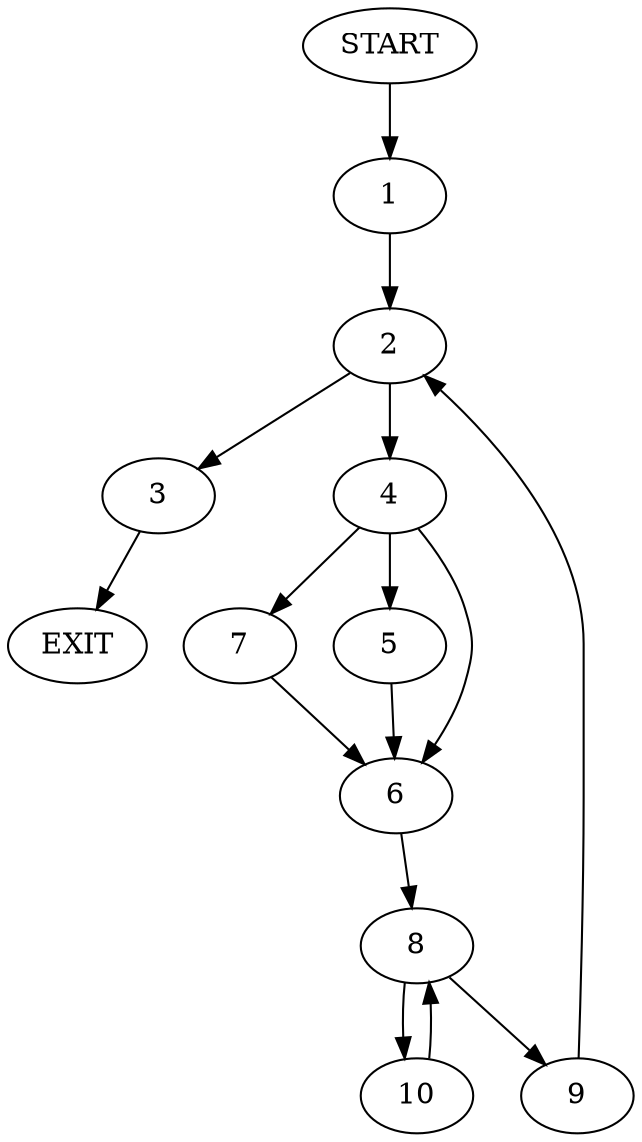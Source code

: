 digraph {
0 [label="START"]
11 [label="EXIT"]
0 -> 1
1 -> 2
2 -> 3
2 -> 4
3 -> 11
4 -> 5
4 -> 6
4 -> 7
6 -> 8
7 -> 6
5 -> 6
8 -> 9
8 -> 10
10 -> 8
9 -> 2
}
